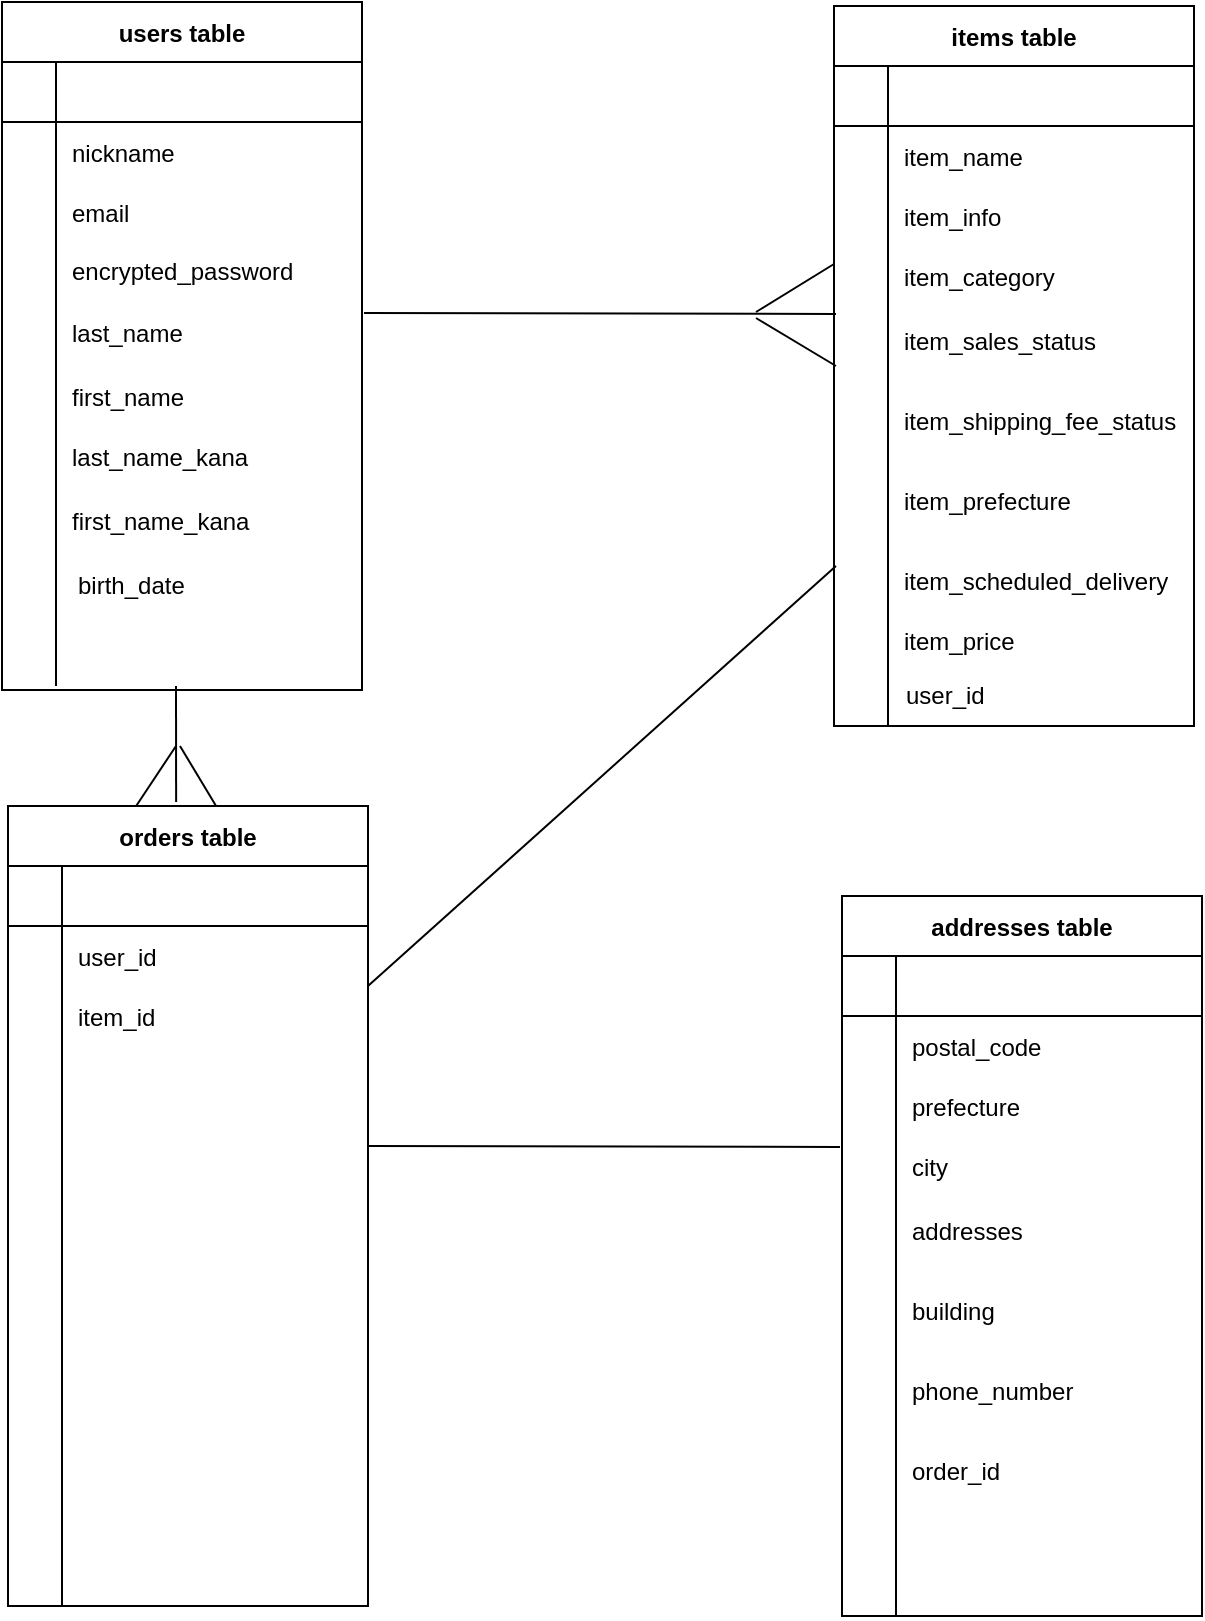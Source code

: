 <mxfile>
    <diagram id="Qjim8RNT6C002N8ha37y" name="ページ1">
        <mxGraphModel dx="1936" dy="1360" grid="1" gridSize="10" guides="1" tooltips="1" connect="1" arrows="1" fold="1" page="1" pageScale="1" pageWidth="827" pageHeight="1169" math="0" shadow="0">
            <root>
                <mxCell id="0"/>
                <mxCell id="1" parent="0"/>
                <mxCell id="131" value="users table" style="shape=table;startSize=30;container=1;collapsible=1;childLayout=tableLayout;fixedRows=1;rowLines=0;fontStyle=1;align=center;resizeLast=1;" vertex="1" parent="1">
                    <mxGeometry x="137" y="142" width="180" height="344" as="geometry"/>
                </mxCell>
                <mxCell id="132" value="" style="shape=partialRectangle;collapsible=0;dropTarget=0;pointerEvents=0;fillColor=none;top=0;left=0;bottom=1;right=0;points=[[0,0.5],[1,0.5]];portConstraint=eastwest;" vertex="1" parent="131">
                    <mxGeometry y="30" width="180" height="30" as="geometry"/>
                </mxCell>
                <mxCell id="133" value="" style="shape=partialRectangle;connectable=0;fillColor=none;top=0;left=0;bottom=0;right=0;fontStyle=1;overflow=hidden;" vertex="1" parent="132">
                    <mxGeometry width="27" height="30" as="geometry">
                        <mxRectangle width="27" height="30" as="alternateBounds"/>
                    </mxGeometry>
                </mxCell>
                <mxCell id="134" value="" style="shape=partialRectangle;connectable=0;fillColor=none;top=0;left=0;bottom=0;right=0;align=left;spacingLeft=6;fontStyle=5;overflow=hidden;" vertex="1" parent="132">
                    <mxGeometry x="27" width="153" height="30" as="geometry">
                        <mxRectangle width="153" height="30" as="alternateBounds"/>
                    </mxGeometry>
                </mxCell>
                <mxCell id="135" value="" style="shape=partialRectangle;collapsible=0;dropTarget=0;pointerEvents=0;fillColor=none;top=0;left=0;bottom=0;right=0;points=[[0,0.5],[1,0.5]];portConstraint=eastwest;" vertex="1" parent="131">
                    <mxGeometry y="60" width="180" height="30" as="geometry"/>
                </mxCell>
                <mxCell id="136" value="" style="shape=partialRectangle;connectable=0;fillColor=none;top=0;left=0;bottom=0;right=0;editable=1;overflow=hidden;" vertex="1" parent="135">
                    <mxGeometry width="27" height="30" as="geometry">
                        <mxRectangle width="27" height="30" as="alternateBounds"/>
                    </mxGeometry>
                </mxCell>
                <mxCell id="137" value="nickname" style="shape=partialRectangle;connectable=0;fillColor=none;top=0;left=0;bottom=0;right=0;align=left;spacingLeft=6;overflow=hidden;" vertex="1" parent="135">
                    <mxGeometry x="27" width="153" height="30" as="geometry">
                        <mxRectangle width="153" height="30" as="alternateBounds"/>
                    </mxGeometry>
                </mxCell>
                <mxCell id="138" value="" style="shape=partialRectangle;collapsible=0;dropTarget=0;pointerEvents=0;fillColor=none;top=0;left=0;bottom=0;right=0;points=[[0,0.5],[1,0.5]];portConstraint=eastwest;" vertex="1" parent="131">
                    <mxGeometry y="90" width="180" height="30" as="geometry"/>
                </mxCell>
                <mxCell id="139" value="" style="shape=partialRectangle;connectable=0;fillColor=none;top=0;left=0;bottom=0;right=0;editable=1;overflow=hidden;" vertex="1" parent="138">
                    <mxGeometry width="27" height="30" as="geometry">
                        <mxRectangle width="27" height="30" as="alternateBounds"/>
                    </mxGeometry>
                </mxCell>
                <mxCell id="140" value="email" style="shape=partialRectangle;connectable=0;fillColor=none;top=0;left=0;bottom=0;right=0;align=left;spacingLeft=6;overflow=hidden;" vertex="1" parent="138">
                    <mxGeometry x="27" width="153" height="30" as="geometry">
                        <mxRectangle width="153" height="30" as="alternateBounds"/>
                    </mxGeometry>
                </mxCell>
                <mxCell id="141" value="" style="shape=partialRectangle;collapsible=0;dropTarget=0;pointerEvents=0;fillColor=none;top=0;left=0;bottom=0;right=0;points=[[0,0.5],[1,0.5]];portConstraint=eastwest;" vertex="1" parent="131">
                    <mxGeometry y="120" width="180" height="32" as="geometry"/>
                </mxCell>
                <mxCell id="142" value="" style="shape=partialRectangle;connectable=0;fillColor=none;top=0;left=0;bottom=0;right=0;editable=1;overflow=hidden;" vertex="1" parent="141">
                    <mxGeometry width="27" height="32" as="geometry">
                        <mxRectangle width="27" height="32" as="alternateBounds"/>
                    </mxGeometry>
                </mxCell>
                <mxCell id="143" value="" style="shape=partialRectangle;connectable=0;fillColor=none;top=0;left=0;bottom=0;right=0;align=left;spacingLeft=6;overflow=hidden;" vertex="1" parent="141">
                    <mxGeometry x="27" width="153" height="32" as="geometry">
                        <mxRectangle width="153" height="32" as="alternateBounds"/>
                    </mxGeometry>
                </mxCell>
                <mxCell id="144" value="last_name" style="shape=partialRectangle;connectable=0;fillColor=none;top=0;left=0;bottom=0;right=0;align=left;spacingLeft=6;overflow=hidden;" vertex="1" parent="1">
                    <mxGeometry x="164" y="292" width="153" height="30" as="geometry">
                        <mxRectangle width="153" height="30" as="alternateBounds"/>
                    </mxGeometry>
                </mxCell>
                <mxCell id="145" value="" style="endArrow=none;html=1;rounded=0;" edge="1" parent="1">
                    <mxGeometry relative="1" as="geometry">
                        <mxPoint x="164" y="214" as="sourcePoint"/>
                        <mxPoint x="164" y="484" as="targetPoint"/>
                    </mxGeometry>
                </mxCell>
                <mxCell id="146" value="first_name" style="shape=partialRectangle;connectable=0;fillColor=none;top=0;left=0;bottom=0;right=0;align=left;spacingLeft=6;overflow=hidden;" vertex="1" parent="1">
                    <mxGeometry x="164" y="324" width="153" height="30" as="geometry">
                        <mxRectangle width="153" height="30" as="alternateBounds"/>
                    </mxGeometry>
                </mxCell>
                <mxCell id="147" value="last_name_kana" style="shape=partialRectangle;connectable=0;fillColor=none;top=0;left=0;bottom=0;right=0;align=left;spacingLeft=6;overflow=hidden;" vertex="1" parent="1">
                    <mxGeometry x="164" y="354" width="153" height="30" as="geometry">
                        <mxRectangle width="153" height="30" as="alternateBounds"/>
                    </mxGeometry>
                </mxCell>
                <mxCell id="148" value="first_name_kana" style="shape=partialRectangle;connectable=0;fillColor=none;top=0;left=0;bottom=0;right=0;align=left;spacingLeft=6;overflow=hidden;" vertex="1" parent="1">
                    <mxGeometry x="164" y="386" width="153" height="30" as="geometry">
                        <mxRectangle width="153" height="30" as="alternateBounds"/>
                    </mxGeometry>
                </mxCell>
                <mxCell id="149" value="items table" style="shape=table;startSize=30;container=1;collapsible=1;childLayout=tableLayout;fixedRows=1;rowLines=0;fontStyle=1;align=center;resizeLast=1;" vertex="1" parent="1">
                    <mxGeometry x="553" y="144" width="180" height="360" as="geometry"/>
                </mxCell>
                <mxCell id="150" value="" style="shape=partialRectangle;collapsible=0;dropTarget=0;pointerEvents=0;fillColor=none;top=0;left=0;bottom=1;right=0;points=[[0,0.5],[1,0.5]];portConstraint=eastwest;" vertex="1" parent="149">
                    <mxGeometry y="30" width="180" height="30" as="geometry"/>
                </mxCell>
                <mxCell id="151" value="" style="shape=partialRectangle;connectable=0;fillColor=none;top=0;left=0;bottom=0;right=0;fontStyle=1;overflow=hidden;" vertex="1" parent="150">
                    <mxGeometry width="27" height="30" as="geometry">
                        <mxRectangle width="27" height="30" as="alternateBounds"/>
                    </mxGeometry>
                </mxCell>
                <mxCell id="152" value="" style="shape=partialRectangle;connectable=0;fillColor=none;top=0;left=0;bottom=0;right=0;align=left;spacingLeft=6;fontStyle=5;overflow=hidden;" vertex="1" parent="150">
                    <mxGeometry x="27" width="153" height="30" as="geometry">
                        <mxRectangle width="153" height="30" as="alternateBounds"/>
                    </mxGeometry>
                </mxCell>
                <mxCell id="153" value="" style="shape=partialRectangle;collapsible=0;dropTarget=0;pointerEvents=0;fillColor=none;top=0;left=0;bottom=0;right=0;points=[[0,0.5],[1,0.5]];portConstraint=eastwest;" vertex="1" parent="149">
                    <mxGeometry y="60" width="180" height="30" as="geometry"/>
                </mxCell>
                <mxCell id="154" value="" style="shape=partialRectangle;connectable=0;fillColor=none;top=0;left=0;bottom=0;right=0;editable=1;overflow=hidden;" vertex="1" parent="153">
                    <mxGeometry width="27" height="30" as="geometry">
                        <mxRectangle width="27" height="30" as="alternateBounds"/>
                    </mxGeometry>
                </mxCell>
                <mxCell id="155" value="item_name" style="shape=partialRectangle;connectable=0;fillColor=none;top=0;left=0;bottom=0;right=0;align=left;spacingLeft=6;overflow=hidden;" vertex="1" parent="153">
                    <mxGeometry x="27" width="153" height="30" as="geometry">
                        <mxRectangle width="153" height="30" as="alternateBounds"/>
                    </mxGeometry>
                </mxCell>
                <mxCell id="156" value="" style="shape=partialRectangle;collapsible=0;dropTarget=0;pointerEvents=0;fillColor=none;top=0;left=0;bottom=0;right=0;points=[[0,0.5],[1,0.5]];portConstraint=eastwest;" vertex="1" parent="149">
                    <mxGeometry y="90" width="180" height="30" as="geometry"/>
                </mxCell>
                <mxCell id="157" value="" style="shape=partialRectangle;connectable=0;fillColor=none;top=0;left=0;bottom=0;right=0;editable=1;overflow=hidden;" vertex="1" parent="156">
                    <mxGeometry width="27" height="30" as="geometry">
                        <mxRectangle width="27" height="30" as="alternateBounds"/>
                    </mxGeometry>
                </mxCell>
                <mxCell id="158" value="item_info" style="shape=partialRectangle;connectable=0;fillColor=none;top=0;left=0;bottom=0;right=0;align=left;spacingLeft=6;overflow=hidden;" vertex="1" parent="156">
                    <mxGeometry x="27" width="153" height="30" as="geometry">
                        <mxRectangle width="153" height="30" as="alternateBounds"/>
                    </mxGeometry>
                </mxCell>
                <mxCell id="159" value="" style="shape=partialRectangle;collapsible=0;dropTarget=0;pointerEvents=0;fillColor=none;top=0;left=0;bottom=0;right=0;points=[[0,0.5],[1,0.5]];portConstraint=eastwest;" vertex="1" parent="149">
                    <mxGeometry y="120" width="180" height="30" as="geometry"/>
                </mxCell>
                <mxCell id="160" value="" style="shape=partialRectangle;connectable=0;fillColor=none;top=0;left=0;bottom=0;right=0;editable=1;overflow=hidden;" vertex="1" parent="159">
                    <mxGeometry width="27" height="30" as="geometry">
                        <mxRectangle width="27" height="30" as="alternateBounds"/>
                    </mxGeometry>
                </mxCell>
                <mxCell id="161" value="item_category" style="shape=partialRectangle;connectable=0;fillColor=none;top=0;left=0;bottom=0;right=0;align=left;spacingLeft=6;overflow=hidden;" vertex="1" parent="159">
                    <mxGeometry x="27" width="153" height="30" as="geometry">
                        <mxRectangle width="153" height="30" as="alternateBounds"/>
                    </mxGeometry>
                </mxCell>
                <mxCell id="162" value="item_sales_status" style="shape=partialRectangle;connectable=0;fillColor=none;top=0;left=0;bottom=0;right=0;align=left;spacingLeft=6;overflow=hidden;" vertex="1" parent="1">
                    <mxGeometry x="580" y="296" width="153" height="30" as="geometry">
                        <mxRectangle width="153" height="30" as="alternateBounds"/>
                    </mxGeometry>
                </mxCell>
                <mxCell id="163" value="" style="endArrow=none;html=1;rounded=0;" edge="1" parent="1">
                    <mxGeometry relative="1" as="geometry">
                        <mxPoint x="580" y="216" as="sourcePoint"/>
                        <mxPoint x="580" y="504" as="targetPoint"/>
                    </mxGeometry>
                </mxCell>
                <mxCell id="164" value="item_shipping_fee_status" style="shape=partialRectangle;connectable=0;fillColor=none;top=0;left=0;bottom=0;right=0;align=left;spacingLeft=6;overflow=hidden;" vertex="1" parent="1">
                    <mxGeometry x="580" y="336" width="153" height="30" as="geometry">
                        <mxRectangle width="153" height="30" as="alternateBounds"/>
                    </mxGeometry>
                </mxCell>
                <mxCell id="165" value="item_prefecture" style="shape=partialRectangle;connectable=0;fillColor=none;top=0;left=0;bottom=0;right=0;align=left;spacingLeft=6;overflow=hidden;" vertex="1" parent="1">
                    <mxGeometry x="580" y="376" width="153" height="30" as="geometry">
                        <mxRectangle width="153" height="30" as="alternateBounds"/>
                    </mxGeometry>
                </mxCell>
                <mxCell id="166" value="item_scheduled_delivery" style="shape=partialRectangle;connectable=0;fillColor=none;top=0;left=0;bottom=0;right=0;align=left;spacingLeft=6;overflow=hidden;" vertex="1" parent="1">
                    <mxGeometry x="580" y="416" width="153" height="30" as="geometry">
                        <mxRectangle width="153" height="30" as="alternateBounds"/>
                    </mxGeometry>
                </mxCell>
                <mxCell id="167" value="item_price" style="shape=partialRectangle;connectable=0;fillColor=none;top=0;left=0;bottom=0;right=0;align=left;spacingLeft=6;overflow=hidden;" vertex="1" parent="1">
                    <mxGeometry x="580" y="446" width="153" height="30" as="geometry">
                        <mxRectangle width="153" height="30" as="alternateBounds"/>
                    </mxGeometry>
                </mxCell>
                <mxCell id="168" value="orders table" style="shape=table;startSize=30;container=1;collapsible=1;childLayout=tableLayout;fixedRows=1;rowLines=0;fontStyle=1;align=center;resizeLast=1;" vertex="1" parent="1">
                    <mxGeometry x="140" y="544" width="180" height="400" as="geometry"/>
                </mxCell>
                <mxCell id="169" value="" style="shape=partialRectangle;collapsible=0;dropTarget=0;pointerEvents=0;fillColor=none;top=0;left=0;bottom=1;right=0;points=[[0,0.5],[1,0.5]];portConstraint=eastwest;" vertex="1" parent="168">
                    <mxGeometry y="30" width="180" height="30" as="geometry"/>
                </mxCell>
                <mxCell id="170" value="" style="shape=partialRectangle;connectable=0;fillColor=none;top=0;left=0;bottom=0;right=0;fontStyle=1;overflow=hidden;" vertex="1" parent="169">
                    <mxGeometry width="27" height="30" as="geometry">
                        <mxRectangle width="27" height="30" as="alternateBounds"/>
                    </mxGeometry>
                </mxCell>
                <mxCell id="171" value="" style="shape=partialRectangle;connectable=0;fillColor=none;top=0;left=0;bottom=0;right=0;align=left;spacingLeft=6;fontStyle=5;overflow=hidden;" vertex="1" parent="169">
                    <mxGeometry x="27" width="153" height="30" as="geometry">
                        <mxRectangle width="153" height="30" as="alternateBounds"/>
                    </mxGeometry>
                </mxCell>
                <mxCell id="172" value="" style="shape=partialRectangle;collapsible=0;dropTarget=0;pointerEvents=0;fillColor=none;top=0;left=0;bottom=0;right=0;points=[[0,0.5],[1,0.5]];portConstraint=eastwest;" vertex="1" parent="168">
                    <mxGeometry y="60" width="180" height="30" as="geometry"/>
                </mxCell>
                <mxCell id="173" value="" style="shape=partialRectangle;connectable=0;fillColor=none;top=0;left=0;bottom=0;right=0;editable=1;overflow=hidden;" vertex="1" parent="172">
                    <mxGeometry width="27" height="30" as="geometry">
                        <mxRectangle width="27" height="30" as="alternateBounds"/>
                    </mxGeometry>
                </mxCell>
                <mxCell id="174" value="user_id" style="shape=partialRectangle;connectable=0;fillColor=none;top=0;left=0;bottom=0;right=0;align=left;spacingLeft=6;overflow=hidden;" vertex="1" parent="172">
                    <mxGeometry x="27" width="153" height="30" as="geometry">
                        <mxRectangle width="153" height="30" as="alternateBounds"/>
                    </mxGeometry>
                </mxCell>
                <mxCell id="175" value="" style="shape=partialRectangle;collapsible=0;dropTarget=0;pointerEvents=0;fillColor=none;top=0;left=0;bottom=0;right=0;points=[[0,0.5],[1,0.5]];portConstraint=eastwest;" vertex="1" parent="168">
                    <mxGeometry y="90" width="180" height="30" as="geometry"/>
                </mxCell>
                <mxCell id="176" value="" style="shape=partialRectangle;connectable=0;fillColor=none;top=0;left=0;bottom=0;right=0;editable=1;overflow=hidden;" vertex="1" parent="175">
                    <mxGeometry width="27" height="30" as="geometry">
                        <mxRectangle width="27" height="30" as="alternateBounds"/>
                    </mxGeometry>
                </mxCell>
                <mxCell id="177" value="item_id" style="shape=partialRectangle;connectable=0;fillColor=none;top=0;left=0;bottom=0;right=0;align=left;spacingLeft=6;overflow=hidden;" vertex="1" parent="175">
                    <mxGeometry x="27" width="153" height="30" as="geometry">
                        <mxRectangle width="153" height="30" as="alternateBounds"/>
                    </mxGeometry>
                </mxCell>
                <mxCell id="178" value="" style="shape=partialRectangle;collapsible=0;dropTarget=0;pointerEvents=0;fillColor=none;top=0;left=0;bottom=0;right=0;points=[[0,0.5],[1,0.5]];portConstraint=eastwest;" vertex="1" parent="168">
                    <mxGeometry y="120" width="180" height="30" as="geometry"/>
                </mxCell>
                <mxCell id="179" value="" style="shape=partialRectangle;connectable=0;fillColor=none;top=0;left=0;bottom=0;right=0;editable=1;overflow=hidden;" vertex="1" parent="178">
                    <mxGeometry width="27" height="30" as="geometry">
                        <mxRectangle width="27" height="30" as="alternateBounds"/>
                    </mxGeometry>
                </mxCell>
                <mxCell id="180" value="" style="shape=partialRectangle;connectable=0;fillColor=none;top=0;left=0;bottom=0;right=0;align=left;spacingLeft=6;overflow=hidden;" vertex="1" parent="178">
                    <mxGeometry x="27" width="153" height="30" as="geometry">
                        <mxRectangle width="153" height="30" as="alternateBounds"/>
                    </mxGeometry>
                </mxCell>
                <mxCell id="181" value="" style="endArrow=none;html=1;rounded=0;" edge="1" parent="1">
                    <mxGeometry relative="1" as="geometry">
                        <mxPoint x="167" y="616" as="sourcePoint"/>
                        <mxPoint x="167" y="944" as="targetPoint"/>
                    </mxGeometry>
                </mxCell>
                <mxCell id="182" value="" style="endArrow=none;html=1;rounded=0;" edge="1" parent="1">
                    <mxGeometry relative="1" as="geometry">
                        <mxPoint x="318" y="297.5" as="sourcePoint"/>
                        <mxPoint x="554" y="298" as="targetPoint"/>
                    </mxGeometry>
                </mxCell>
                <mxCell id="183" value="" style="endArrow=none;html=1;rounded=0;entryX=0.467;entryY=-0.005;entryDx=0;entryDy=0;entryPerimeter=0;" edge="1" target="168" parent="1">
                    <mxGeometry relative="1" as="geometry">
                        <mxPoint x="224" y="484" as="sourcePoint"/>
                        <mxPoint x="224" y="524" as="targetPoint"/>
                    </mxGeometry>
                </mxCell>
                <mxCell id="184" value="" style="endArrow=none;html=1;rounded=0;entryX=0.578;entryY=0;entryDx=0;entryDy=0;entryPerimeter=0;" edge="1" target="168" parent="1">
                    <mxGeometry relative="1" as="geometry">
                        <mxPoint x="226" y="514" as="sourcePoint"/>
                        <mxPoint x="244" y="534" as="targetPoint"/>
                    </mxGeometry>
                </mxCell>
                <mxCell id="185" value="" style="endArrow=none;html=1;rounded=0;entryX=0.356;entryY=0;entryDx=0;entryDy=0;entryPerimeter=0;" edge="1" target="168" parent="1">
                    <mxGeometry relative="1" as="geometry">
                        <mxPoint x="224" y="514" as="sourcePoint"/>
                        <mxPoint x="214" y="524" as="targetPoint"/>
                    </mxGeometry>
                </mxCell>
                <mxCell id="186" value="" style="endArrow=none;html=1;rounded=0;entryX=0;entryY=0.3;entryDx=0;entryDy=0;entryPerimeter=0;" edge="1" target="159" parent="1">
                    <mxGeometry relative="1" as="geometry">
                        <mxPoint x="514" y="297" as="sourcePoint"/>
                        <mxPoint x="553" y="282" as="targetPoint"/>
                    </mxGeometry>
                </mxCell>
                <mxCell id="187" value="" style="endArrow=none;html=1;rounded=0;" edge="1" parent="1">
                    <mxGeometry relative="1" as="geometry">
                        <mxPoint x="514" y="300" as="sourcePoint"/>
                        <mxPoint x="554" y="324" as="targetPoint"/>
                    </mxGeometry>
                </mxCell>
                <mxCell id="188" value="encrypted_password" style="shape=partialRectangle;connectable=0;fillColor=none;top=0;left=0;bottom=0;right=0;align=left;spacingLeft=6;overflow=hidden;" vertex="1" parent="1">
                    <mxGeometry x="164" y="261" width="153" height="30" as="geometry">
                        <mxRectangle width="153" height="30" as="alternateBounds"/>
                    </mxGeometry>
                </mxCell>
                <mxCell id="189" value="birth_date" style="shape=partialRectangle;connectable=0;fillColor=none;top=0;left=0;bottom=0;right=0;align=left;spacingLeft=6;overflow=hidden;" vertex="1" parent="1">
                    <mxGeometry x="167" y="418" width="153" height="30" as="geometry">
                        <mxRectangle width="153" height="30" as="alternateBounds"/>
                    </mxGeometry>
                </mxCell>
                <mxCell id="190" value="user_id" style="shape=partialRectangle;connectable=0;fillColor=none;top=0;left=0;bottom=0;right=0;align=left;spacingLeft=6;overflow=hidden;" vertex="1" parent="1">
                    <mxGeometry x="581" y="473" width="153" height="30" as="geometry">
                        <mxRectangle width="153" height="30" as="alternateBounds"/>
                    </mxGeometry>
                </mxCell>
                <mxCell id="191" value="" style="endArrow=none;html=1;rounded=0;" edge="1" parent="1">
                    <mxGeometry relative="1" as="geometry">
                        <mxPoint x="320" y="634" as="sourcePoint"/>
                        <mxPoint x="554" y="424" as="targetPoint"/>
                    </mxGeometry>
                </mxCell>
                <mxCell id="192" value="" style="endArrow=none;html=1;rounded=0;" edge="1" parent="1">
                    <mxGeometry relative="1" as="geometry">
                        <mxPoint x="320" y="714" as="sourcePoint"/>
                        <mxPoint x="556" y="714.5" as="targetPoint"/>
                    </mxGeometry>
                </mxCell>
                <mxCell id="193" value="addresses table" style="shape=table;startSize=30;container=1;collapsible=1;childLayout=tableLayout;fixedRows=1;rowLines=0;fontStyle=1;align=center;resizeLast=1;" vertex="1" parent="1">
                    <mxGeometry x="557" y="589" width="180" height="360" as="geometry"/>
                </mxCell>
                <mxCell id="194" value="" style="shape=partialRectangle;collapsible=0;dropTarget=0;pointerEvents=0;fillColor=none;top=0;left=0;bottom=1;right=0;points=[[0,0.5],[1,0.5]];portConstraint=eastwest;" vertex="1" parent="193">
                    <mxGeometry y="30" width="180" height="30" as="geometry"/>
                </mxCell>
                <mxCell id="195" value="" style="shape=partialRectangle;connectable=0;fillColor=none;top=0;left=0;bottom=0;right=0;fontStyle=1;overflow=hidden;" vertex="1" parent="194">
                    <mxGeometry width="27" height="30" as="geometry">
                        <mxRectangle width="27" height="30" as="alternateBounds"/>
                    </mxGeometry>
                </mxCell>
                <mxCell id="196" value="" style="shape=partialRectangle;connectable=0;fillColor=none;top=0;left=0;bottom=0;right=0;align=left;spacingLeft=6;fontStyle=5;overflow=hidden;" vertex="1" parent="194">
                    <mxGeometry x="27" width="153" height="30" as="geometry">
                        <mxRectangle width="153" height="30" as="alternateBounds"/>
                    </mxGeometry>
                </mxCell>
                <mxCell id="197" value="" style="shape=partialRectangle;collapsible=0;dropTarget=0;pointerEvents=0;fillColor=none;top=0;left=0;bottom=0;right=0;points=[[0,0.5],[1,0.5]];portConstraint=eastwest;" vertex="1" parent="193">
                    <mxGeometry y="60" width="180" height="30" as="geometry"/>
                </mxCell>
                <mxCell id="198" value="" style="shape=partialRectangle;connectable=0;fillColor=none;top=0;left=0;bottom=0;right=0;editable=1;overflow=hidden;" vertex="1" parent="197">
                    <mxGeometry width="27" height="30" as="geometry">
                        <mxRectangle width="27" height="30" as="alternateBounds"/>
                    </mxGeometry>
                </mxCell>
                <mxCell id="199" value="postal_code" style="shape=partialRectangle;connectable=0;fillColor=none;top=0;left=0;bottom=0;right=0;align=left;spacingLeft=6;overflow=hidden;" vertex="1" parent="197">
                    <mxGeometry x="27" width="153" height="30" as="geometry">
                        <mxRectangle width="153" height="30" as="alternateBounds"/>
                    </mxGeometry>
                </mxCell>
                <mxCell id="200" value="" style="shape=partialRectangle;collapsible=0;dropTarget=0;pointerEvents=0;fillColor=none;top=0;left=0;bottom=0;right=0;points=[[0,0.5],[1,0.5]];portConstraint=eastwest;" vertex="1" parent="193">
                    <mxGeometry y="90" width="180" height="30" as="geometry"/>
                </mxCell>
                <mxCell id="201" value="" style="shape=partialRectangle;connectable=0;fillColor=none;top=0;left=0;bottom=0;right=0;editable=1;overflow=hidden;" vertex="1" parent="200">
                    <mxGeometry width="27" height="30" as="geometry">
                        <mxRectangle width="27" height="30" as="alternateBounds"/>
                    </mxGeometry>
                </mxCell>
                <mxCell id="202" value="prefecture" style="shape=partialRectangle;connectable=0;fillColor=none;top=0;left=0;bottom=0;right=0;align=left;spacingLeft=6;overflow=hidden;" vertex="1" parent="200">
                    <mxGeometry x="27" width="153" height="30" as="geometry">
                        <mxRectangle width="153" height="30" as="alternateBounds"/>
                    </mxGeometry>
                </mxCell>
                <mxCell id="203" value="" style="shape=partialRectangle;collapsible=0;dropTarget=0;pointerEvents=0;fillColor=none;top=0;left=0;bottom=0;right=0;points=[[0,0.5],[1,0.5]];portConstraint=eastwest;" vertex="1" parent="193">
                    <mxGeometry y="120" width="180" height="30" as="geometry"/>
                </mxCell>
                <mxCell id="204" value="" style="shape=partialRectangle;connectable=0;fillColor=none;top=0;left=0;bottom=0;right=0;editable=1;overflow=hidden;" vertex="1" parent="203">
                    <mxGeometry width="27" height="30" as="geometry">
                        <mxRectangle width="27" height="30" as="alternateBounds"/>
                    </mxGeometry>
                </mxCell>
                <mxCell id="205" value="city" style="shape=partialRectangle;connectable=0;fillColor=none;top=0;left=0;bottom=0;right=0;align=left;spacingLeft=6;overflow=hidden;" vertex="1" parent="203">
                    <mxGeometry x="27" width="153" height="30" as="geometry">
                        <mxRectangle width="153" height="30" as="alternateBounds"/>
                    </mxGeometry>
                </mxCell>
                <mxCell id="206" value="addresses" style="shape=partialRectangle;connectable=0;fillColor=none;top=0;left=0;bottom=0;right=0;align=left;spacingLeft=6;overflow=hidden;" vertex="1" parent="1">
                    <mxGeometry x="584" y="741" width="153" height="30" as="geometry">
                        <mxRectangle width="153" height="30" as="alternateBounds"/>
                    </mxGeometry>
                </mxCell>
                <mxCell id="207" value="" style="endArrow=none;html=1;rounded=0;" edge="1" parent="1">
                    <mxGeometry relative="1" as="geometry">
                        <mxPoint x="584" y="661" as="sourcePoint"/>
                        <mxPoint x="584" y="949" as="targetPoint"/>
                    </mxGeometry>
                </mxCell>
                <mxCell id="208" value="building" style="shape=partialRectangle;connectable=0;fillColor=none;top=0;left=0;bottom=0;right=0;align=left;spacingLeft=6;overflow=hidden;" vertex="1" parent="1">
                    <mxGeometry x="584" y="781" width="153" height="30" as="geometry">
                        <mxRectangle width="153" height="30" as="alternateBounds"/>
                    </mxGeometry>
                </mxCell>
                <mxCell id="209" value="phone_number" style="shape=partialRectangle;connectable=0;fillColor=none;top=0;left=0;bottom=0;right=0;align=left;spacingLeft=6;overflow=hidden;" vertex="1" parent="1">
                    <mxGeometry x="584" y="821" width="153" height="30" as="geometry">
                        <mxRectangle width="153" height="30" as="alternateBounds"/>
                    </mxGeometry>
                </mxCell>
                <mxCell id="210" value="order_id" style="shape=partialRectangle;connectable=0;fillColor=none;top=0;left=0;bottom=0;right=0;align=left;spacingLeft=6;overflow=hidden;" vertex="1" parent="1">
                    <mxGeometry x="584" y="861" width="153" height="30" as="geometry">
                        <mxRectangle width="153" height="30" as="alternateBounds"/>
                    </mxGeometry>
                </mxCell>
            </root>
        </mxGraphModel>
    </diagram>
</mxfile>